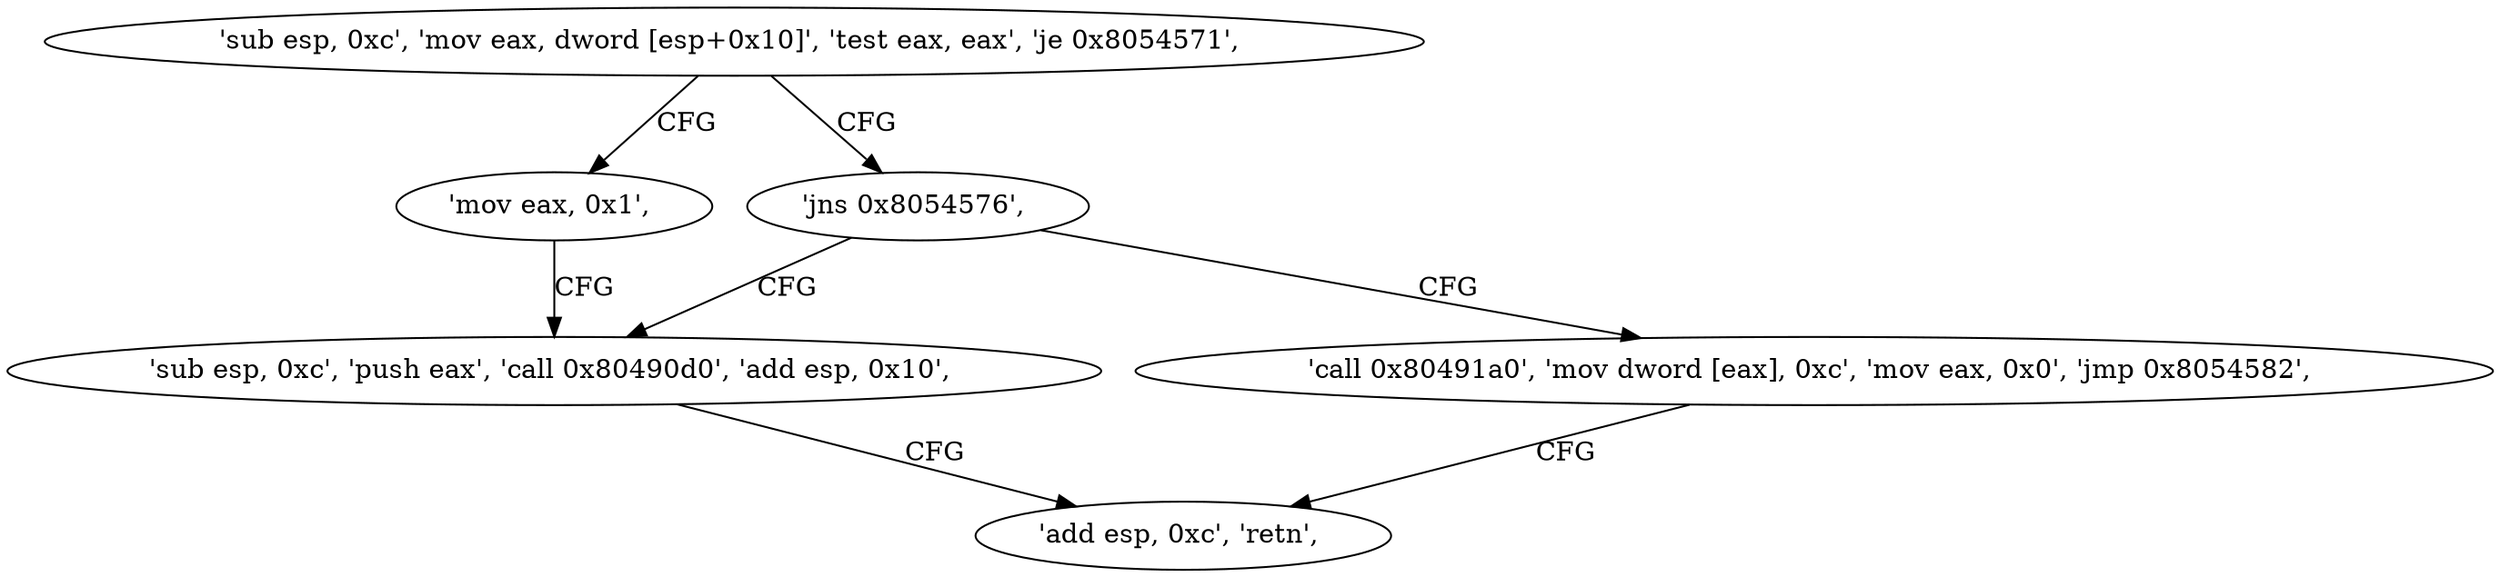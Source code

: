 digraph "func" {
"134563154" [label = "'sub esp, 0xc', 'mov eax, dword [esp+0x10]', 'test eax, eax', 'je 0x8054571', " ]
"134563185" [label = "'mov eax, 0x1', " ]
"134563165" [label = "'jns 0x8054576', " ]
"134563190" [label = "'sub esp, 0xc', 'push eax', 'call 0x80490d0', 'add esp, 0x10', " ]
"134563167" [label = "'call 0x80491a0', 'mov dword [eax], 0xc', 'mov eax, 0x0', 'jmp 0x8054582', " ]
"134563202" [label = "'add esp, 0xc', 'retn', " ]
"134563154" -> "134563185" [ label = "CFG" ]
"134563154" -> "134563165" [ label = "CFG" ]
"134563185" -> "134563190" [ label = "CFG" ]
"134563165" -> "134563190" [ label = "CFG" ]
"134563165" -> "134563167" [ label = "CFG" ]
"134563190" -> "134563202" [ label = "CFG" ]
"134563167" -> "134563202" [ label = "CFG" ]
}
